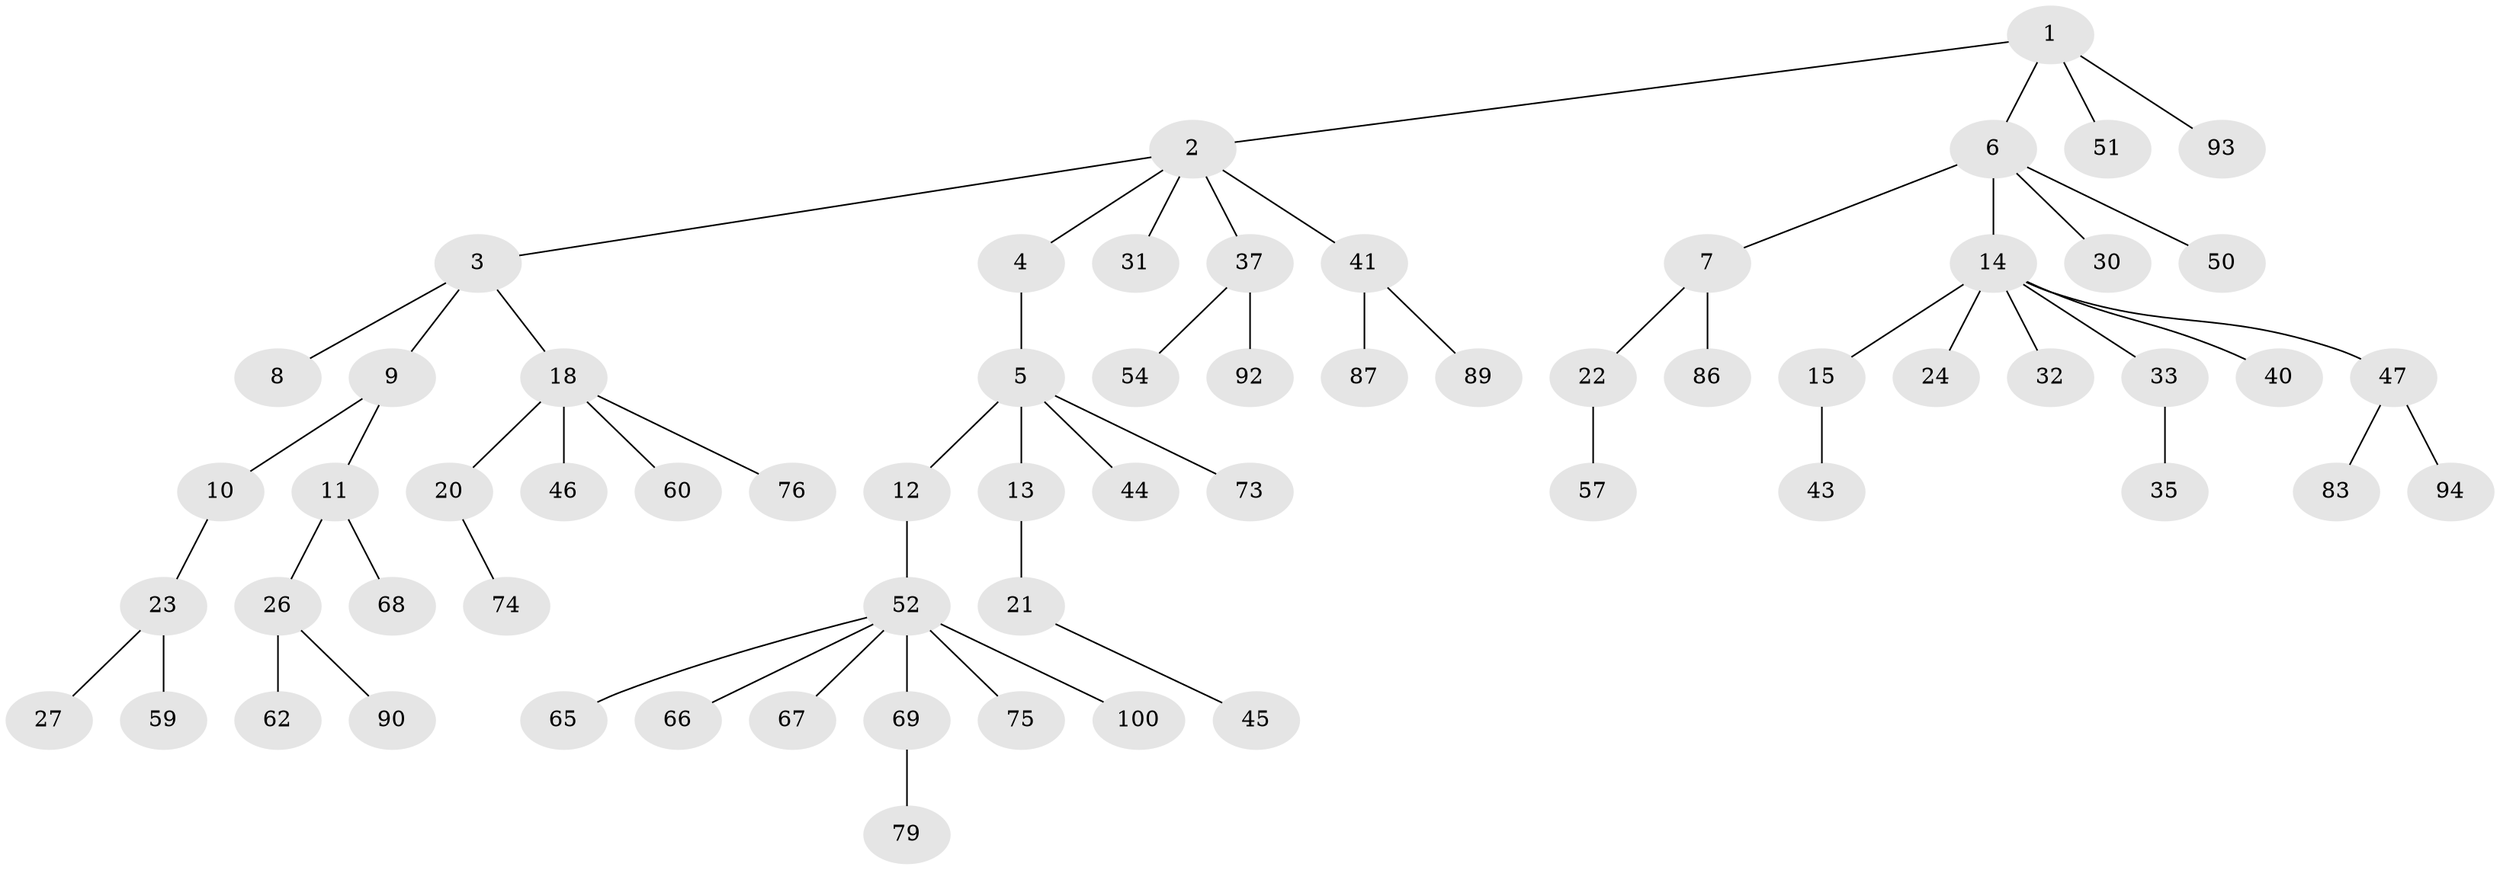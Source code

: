 // original degree distribution, {5: 0.02, 7: 0.01, 4: 0.05, 3: 0.15, 6: 0.03, 2: 0.24, 1: 0.5}
// Generated by graph-tools (version 1.1) at 2025/11/02/21/25 10:11:10]
// undirected, 63 vertices, 62 edges
graph export_dot {
graph [start="1"]
  node [color=gray90,style=filled];
  1 [super="+42"];
  2 [super="+95"];
  3;
  4 [super="+34"];
  5 [super="+53"];
  6 [super="+39"];
  7 [super="+64"];
  8 [super="+25"];
  9 [super="+91"];
  10 [super="+16"];
  11 [super="+36"];
  12;
  13 [super="+28"];
  14 [super="+17"];
  15;
  18 [super="+19"];
  20 [super="+29"];
  21 [super="+84"];
  22;
  23 [super="+38"];
  24 [super="+88"];
  26 [super="+55"];
  27;
  30 [super="+72"];
  31;
  32 [super="+71"];
  33 [super="+78"];
  35;
  37 [super="+85"];
  40 [super="+70"];
  41 [super="+48"];
  43 [super="+56"];
  44;
  45 [super="+49"];
  46 [super="+97"];
  47 [super="+81"];
  50 [super="+58"];
  51;
  52 [super="+63"];
  54;
  57 [super="+98"];
  59 [super="+61"];
  60;
  62;
  65;
  66;
  67;
  68 [super="+99"];
  69 [super="+77"];
  73;
  74;
  75 [super="+80"];
  76 [super="+82"];
  79;
  83;
  86;
  87;
  89;
  90 [super="+96"];
  92;
  93;
  94;
  100;
  1 -- 2;
  1 -- 6;
  1 -- 51;
  1 -- 93;
  2 -- 3;
  2 -- 4;
  2 -- 31;
  2 -- 37;
  2 -- 41;
  3 -- 8;
  3 -- 9;
  3 -- 18;
  4 -- 5;
  5 -- 12;
  5 -- 13;
  5 -- 44;
  5 -- 73;
  6 -- 7;
  6 -- 14;
  6 -- 30;
  6 -- 50;
  7 -- 22;
  7 -- 86;
  9 -- 10;
  9 -- 11;
  10 -- 23;
  11 -- 26;
  11 -- 68;
  12 -- 52;
  13 -- 21;
  14 -- 15;
  14 -- 24;
  14 -- 33;
  14 -- 40;
  14 -- 32;
  14 -- 47;
  15 -- 43;
  18 -- 46;
  18 -- 76;
  18 -- 20;
  18 -- 60;
  20 -- 74;
  21 -- 45;
  22 -- 57;
  23 -- 27;
  23 -- 59;
  26 -- 62;
  26 -- 90;
  33 -- 35;
  37 -- 54;
  37 -- 92;
  41 -- 89;
  41 -- 87;
  47 -- 83;
  47 -- 94;
  52 -- 75;
  52 -- 65;
  52 -- 66;
  52 -- 67;
  52 -- 100;
  52 -- 69;
  69 -- 79;
}
